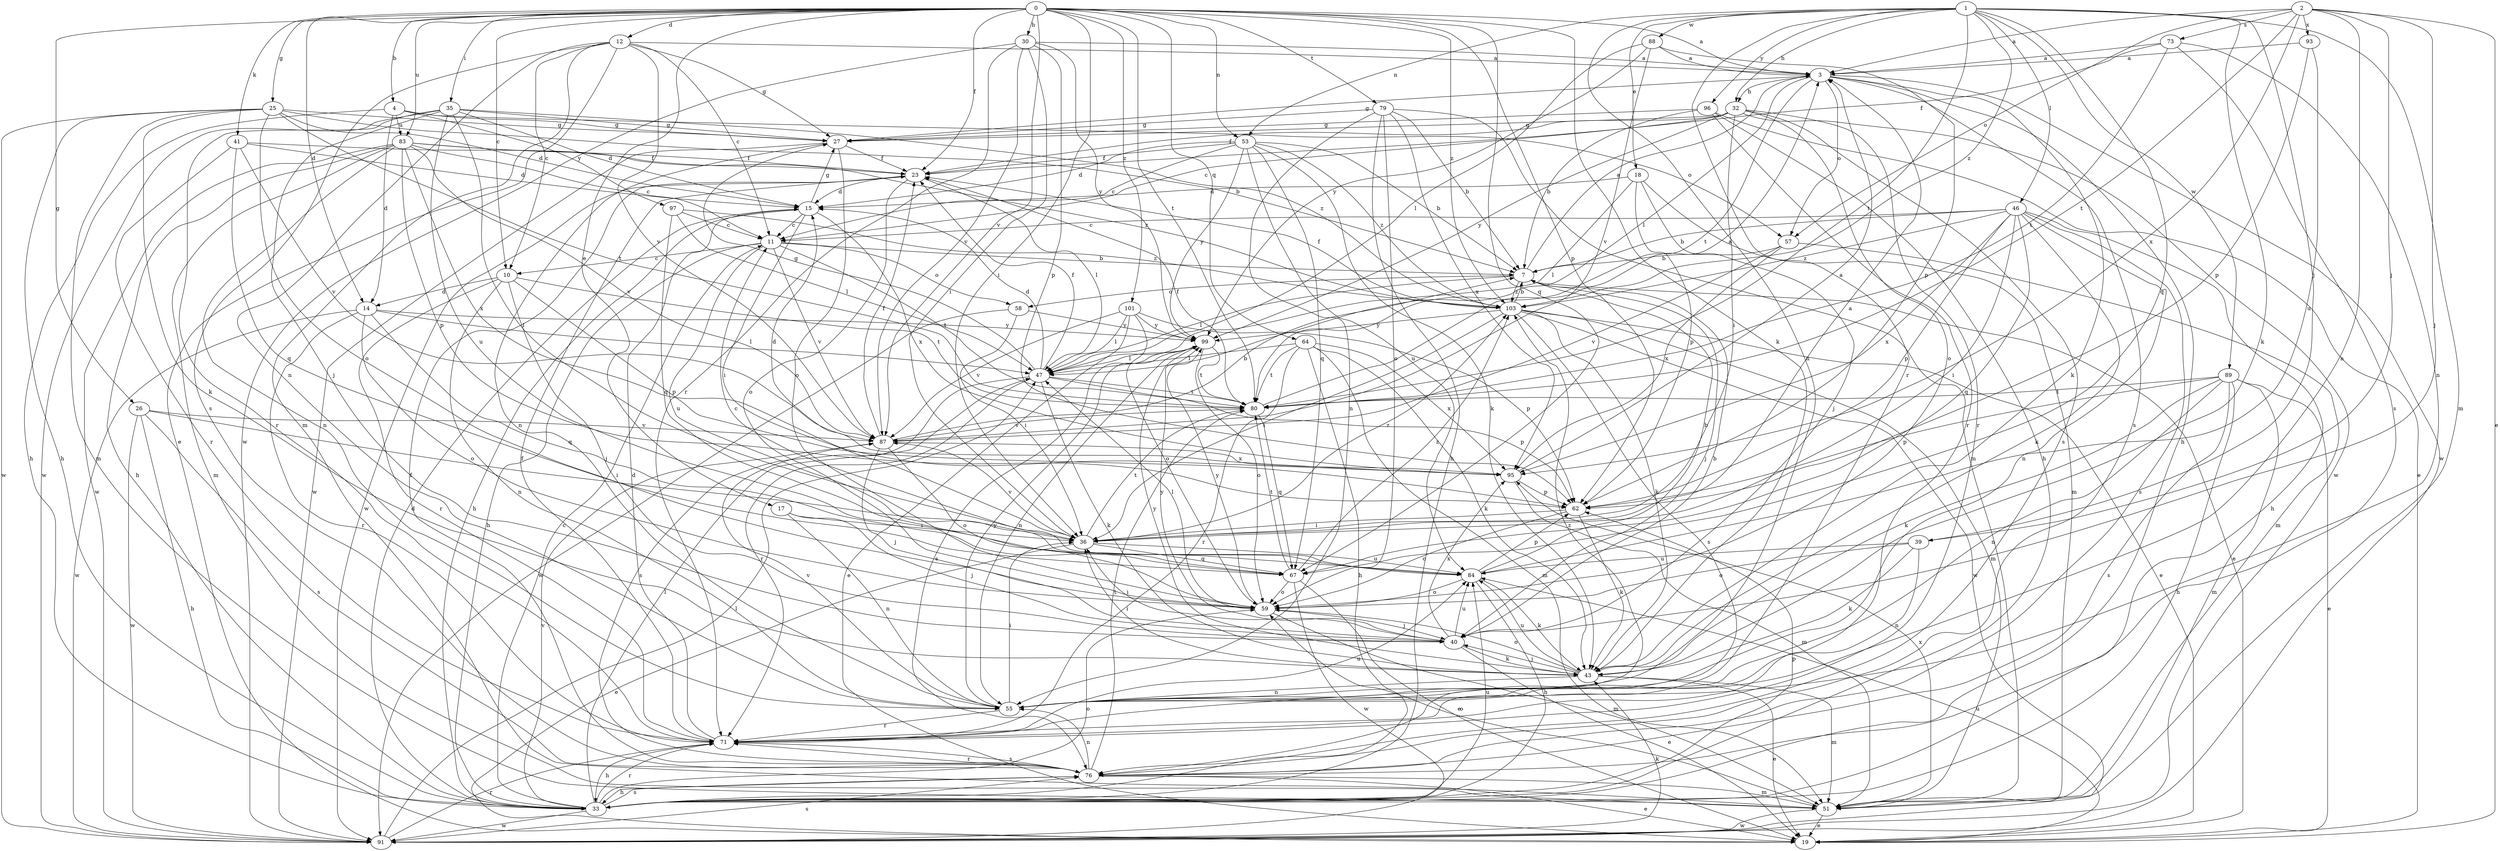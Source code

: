 strict digraph  {
0;
1;
2;
3;
4;
7;
10;
11;
12;
14;
15;
17;
18;
19;
23;
25;
26;
27;
30;
32;
33;
35;
36;
39;
40;
41;
43;
46;
47;
51;
53;
55;
57;
58;
59;
62;
64;
67;
71;
73;
76;
79;
80;
83;
84;
87;
88;
89;
91;
93;
95;
96;
97;
99;
101;
103;
0 -> 3  [label=a];
0 -> 4  [label=b];
0 -> 10  [label=c];
0 -> 12  [label=d];
0 -> 14  [label=d];
0 -> 17  [label=e];
0 -> 23  [label=f];
0 -> 25  [label=g];
0 -> 26  [label=g];
0 -> 30  [label=h];
0 -> 35  [label=i];
0 -> 36  [label=i];
0 -> 41  [label=k];
0 -> 43  [label=k];
0 -> 53  [label=n];
0 -> 62  [label=p];
0 -> 64  [label=q];
0 -> 67  [label=q];
0 -> 79  [label=t];
0 -> 80  [label=t];
0 -> 83  [label=u];
0 -> 87  [label=v];
0 -> 101  [label=z];
0 -> 103  [label=z];
1 -> 18  [label=e];
1 -> 32  [label=h];
1 -> 39  [label=j];
1 -> 43  [label=k];
1 -> 46  [label=l];
1 -> 51  [label=m];
1 -> 53  [label=n];
1 -> 55  [label=n];
1 -> 67  [label=q];
1 -> 71  [label=r];
1 -> 80  [label=t];
1 -> 88  [label=w];
1 -> 89  [label=w];
1 -> 96  [label=y];
1 -> 103  [label=z];
2 -> 3  [label=a];
2 -> 19  [label=e];
2 -> 39  [label=j];
2 -> 40  [label=j];
2 -> 55  [label=n];
2 -> 57  [label=o];
2 -> 73  [label=s];
2 -> 80  [label=t];
2 -> 93  [label=x];
2 -> 95  [label=x];
3 -> 27  [label=g];
3 -> 32  [label=h];
3 -> 33  [label=h];
3 -> 43  [label=k];
3 -> 47  [label=l];
3 -> 57  [label=o];
3 -> 76  [label=s];
3 -> 80  [label=t];
3 -> 91  [label=w];
4 -> 14  [label=d];
4 -> 27  [label=g];
4 -> 33  [label=h];
4 -> 57  [label=o];
4 -> 83  [label=u];
4 -> 97  [label=y];
7 -> 3  [label=a];
7 -> 19  [label=e];
7 -> 40  [label=j];
7 -> 47  [label=l];
7 -> 58  [label=o];
7 -> 103  [label=z];
10 -> 14  [label=d];
10 -> 40  [label=j];
10 -> 55  [label=n];
10 -> 62  [label=p];
10 -> 71  [label=r];
10 -> 80  [label=t];
11 -> 7  [label=b];
11 -> 10  [label=c];
11 -> 33  [label=h];
11 -> 58  [label=o];
11 -> 80  [label=t];
11 -> 84  [label=u];
11 -> 87  [label=v];
12 -> 3  [label=a];
12 -> 10  [label=c];
12 -> 11  [label=c];
12 -> 19  [label=e];
12 -> 27  [label=g];
12 -> 51  [label=m];
12 -> 55  [label=n];
12 -> 76  [label=s];
12 -> 87  [label=v];
14 -> 47  [label=l];
14 -> 59  [label=o];
14 -> 67  [label=q];
14 -> 71  [label=r];
14 -> 91  [label=w];
14 -> 99  [label=y];
15 -> 11  [label=c];
15 -> 27  [label=g];
15 -> 33  [label=h];
15 -> 36  [label=i];
15 -> 95  [label=x];
17 -> 36  [label=i];
17 -> 40  [label=j];
17 -> 55  [label=n];
18 -> 15  [label=d];
18 -> 40  [label=j];
18 -> 47  [label=l];
18 -> 51  [label=m];
18 -> 62  [label=p];
19 -> 84  [label=u];
23 -> 15  [label=d];
23 -> 47  [label=l];
23 -> 59  [label=o];
23 -> 91  [label=w];
25 -> 7  [label=b];
25 -> 15  [label=d];
25 -> 27  [label=g];
25 -> 33  [label=h];
25 -> 43  [label=k];
25 -> 51  [label=m];
25 -> 59  [label=o];
25 -> 80  [label=t];
25 -> 91  [label=w];
26 -> 33  [label=h];
26 -> 36  [label=i];
26 -> 76  [label=s];
26 -> 87  [label=v];
26 -> 91  [label=w];
27 -> 23  [label=f];
27 -> 55  [label=n];
27 -> 59  [label=o];
27 -> 91  [label=w];
30 -> 3  [label=a];
30 -> 36  [label=i];
30 -> 62  [label=p];
30 -> 71  [label=r];
30 -> 87  [label=v];
30 -> 91  [label=w];
30 -> 99  [label=y];
32 -> 11  [label=c];
32 -> 23  [label=f];
32 -> 27  [label=g];
32 -> 36  [label=i];
32 -> 59  [label=o];
32 -> 71  [label=r];
32 -> 76  [label=s];
32 -> 91  [label=w];
32 -> 99  [label=y];
33 -> 11  [label=c];
33 -> 15  [label=d];
33 -> 47  [label=l];
33 -> 59  [label=o];
33 -> 62  [label=p];
33 -> 71  [label=r];
33 -> 76  [label=s];
33 -> 84  [label=u];
33 -> 87  [label=v];
33 -> 91  [label=w];
35 -> 15  [label=d];
35 -> 27  [label=g];
35 -> 36  [label=i];
35 -> 40  [label=j];
35 -> 71  [label=r];
35 -> 84  [label=u];
35 -> 91  [label=w];
35 -> 103  [label=z];
36 -> 3  [label=a];
36 -> 19  [label=e];
36 -> 67  [label=q];
36 -> 80  [label=t];
36 -> 84  [label=u];
36 -> 87  [label=v];
36 -> 103  [label=z];
39 -> 43  [label=k];
39 -> 55  [label=n];
39 -> 59  [label=o];
39 -> 84  [label=u];
40 -> 7  [label=b];
40 -> 19  [label=e];
40 -> 36  [label=i];
40 -> 43  [label=k];
40 -> 84  [label=u];
40 -> 95  [label=x];
40 -> 99  [label=y];
41 -> 15  [label=d];
41 -> 23  [label=f];
41 -> 67  [label=q];
41 -> 71  [label=r];
41 -> 87  [label=v];
43 -> 19  [label=e];
43 -> 36  [label=i];
43 -> 40  [label=j];
43 -> 51  [label=m];
43 -> 55  [label=n];
43 -> 59  [label=o];
43 -> 84  [label=u];
43 -> 99  [label=y];
46 -> 7  [label=b];
46 -> 11  [label=c];
46 -> 33  [label=h];
46 -> 36  [label=i];
46 -> 43  [label=k];
46 -> 55  [label=n];
46 -> 62  [label=p];
46 -> 67  [label=q];
46 -> 76  [label=s];
46 -> 95  [label=x];
46 -> 103  [label=z];
47 -> 15  [label=d];
47 -> 23  [label=f];
47 -> 27  [label=g];
47 -> 43  [label=k];
47 -> 62  [label=p];
47 -> 71  [label=r];
47 -> 76  [label=s];
47 -> 80  [label=t];
51 -> 19  [label=e];
51 -> 59  [label=o];
51 -> 91  [label=w];
51 -> 95  [label=x];
53 -> 7  [label=b];
53 -> 11  [label=c];
53 -> 15  [label=d];
53 -> 23  [label=f];
53 -> 43  [label=k];
53 -> 67  [label=q];
53 -> 84  [label=u];
53 -> 99  [label=y];
53 -> 103  [label=z];
55 -> 36  [label=i];
55 -> 71  [label=r];
55 -> 87  [label=v];
55 -> 99  [label=y];
57 -> 7  [label=b];
57 -> 51  [label=m];
57 -> 87  [label=v];
57 -> 95  [label=x];
58 -> 36  [label=i];
58 -> 91  [label=w];
58 -> 99  [label=y];
59 -> 40  [label=j];
59 -> 47  [label=l];
59 -> 51  [label=m];
59 -> 99  [label=y];
62 -> 36  [label=i];
62 -> 43  [label=k];
62 -> 59  [label=o];
64 -> 33  [label=h];
64 -> 43  [label=k];
64 -> 47  [label=l];
64 -> 51  [label=m];
64 -> 71  [label=r];
64 -> 80  [label=t];
64 -> 95  [label=x];
67 -> 19  [label=e];
67 -> 59  [label=o];
67 -> 80  [label=t];
67 -> 91  [label=w];
67 -> 103  [label=z];
71 -> 15  [label=d];
71 -> 23  [label=f];
71 -> 33  [label=h];
71 -> 76  [label=s];
71 -> 84  [label=u];
71 -> 103  [label=z];
73 -> 3  [label=a];
73 -> 23  [label=f];
73 -> 55  [label=n];
73 -> 76  [label=s];
73 -> 80  [label=t];
76 -> 19  [label=e];
76 -> 23  [label=f];
76 -> 33  [label=h];
76 -> 51  [label=m];
76 -> 55  [label=n];
76 -> 71  [label=r];
76 -> 80  [label=t];
79 -> 7  [label=b];
79 -> 27  [label=g];
79 -> 33  [label=h];
79 -> 51  [label=m];
79 -> 55  [label=n];
79 -> 59  [label=o];
79 -> 95  [label=x];
80 -> 3  [label=a];
80 -> 23  [label=f];
80 -> 67  [label=q];
80 -> 87  [label=v];
83 -> 11  [label=c];
83 -> 23  [label=f];
83 -> 33  [label=h];
83 -> 51  [label=m];
83 -> 55  [label=n];
83 -> 62  [label=p];
83 -> 87  [label=v];
83 -> 91  [label=w];
83 -> 95  [label=x];
83 -> 103  [label=z];
84 -> 7  [label=b];
84 -> 11  [label=c];
84 -> 33  [label=h];
84 -> 43  [label=k];
84 -> 59  [label=o];
84 -> 62  [label=p];
87 -> 7  [label=b];
87 -> 23  [label=f];
87 -> 40  [label=j];
87 -> 59  [label=o];
87 -> 95  [label=x];
88 -> 3  [label=a];
88 -> 47  [label=l];
88 -> 62  [label=p];
88 -> 87  [label=v];
88 -> 99  [label=y];
89 -> 19  [label=e];
89 -> 33  [label=h];
89 -> 43  [label=k];
89 -> 51  [label=m];
89 -> 55  [label=n];
89 -> 62  [label=p];
89 -> 76  [label=s];
89 -> 80  [label=t];
91 -> 43  [label=k];
91 -> 47  [label=l];
91 -> 71  [label=r];
91 -> 76  [label=s];
93 -> 3  [label=a];
93 -> 62  [label=p];
93 -> 84  [label=u];
95 -> 3  [label=a];
95 -> 15  [label=d];
95 -> 51  [label=m];
95 -> 62  [label=p];
96 -> 7  [label=b];
96 -> 19  [label=e];
96 -> 27  [label=g];
96 -> 33  [label=h];
96 -> 71  [label=r];
97 -> 11  [label=c];
97 -> 47  [label=l];
97 -> 67  [label=q];
97 -> 103  [label=z];
99 -> 47  [label=l];
99 -> 55  [label=n];
99 -> 59  [label=o];
99 -> 76  [label=s];
99 -> 80  [label=t];
101 -> 19  [label=e];
101 -> 47  [label=l];
101 -> 59  [label=o];
101 -> 62  [label=p];
101 -> 87  [label=v];
101 -> 99  [label=y];
103 -> 7  [label=b];
103 -> 19  [label=e];
103 -> 23  [label=f];
103 -> 36  [label=i];
103 -> 43  [label=k];
103 -> 51  [label=m];
103 -> 76  [label=s];
103 -> 91  [label=w];
103 -> 99  [label=y];
}
